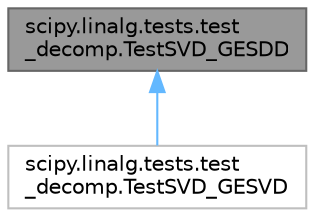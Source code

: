 digraph "scipy.linalg.tests.test_decomp.TestSVD_GESDD"
{
 // LATEX_PDF_SIZE
  bgcolor="transparent";
  edge [fontname=Helvetica,fontsize=10,labelfontname=Helvetica,labelfontsize=10];
  node [fontname=Helvetica,fontsize=10,shape=box,height=0.2,width=0.4];
  Node1 [id="Node000001",label="scipy.linalg.tests.test\l_decomp.TestSVD_GESDD",height=0.2,width=0.4,color="gray40", fillcolor="grey60", style="filled", fontcolor="black",tooltip=" "];
  Node1 -> Node2 [id="edge1_Node000001_Node000002",dir="back",color="steelblue1",style="solid",tooltip=" "];
  Node2 [id="Node000002",label="scipy.linalg.tests.test\l_decomp.TestSVD_GESVD",height=0.2,width=0.4,color="grey75", fillcolor="white", style="filled",URL="$dd/d94/classscipy_1_1linalg_1_1tests_1_1test__decomp_1_1TestSVD__GESVD.html",tooltip=" "];
}
